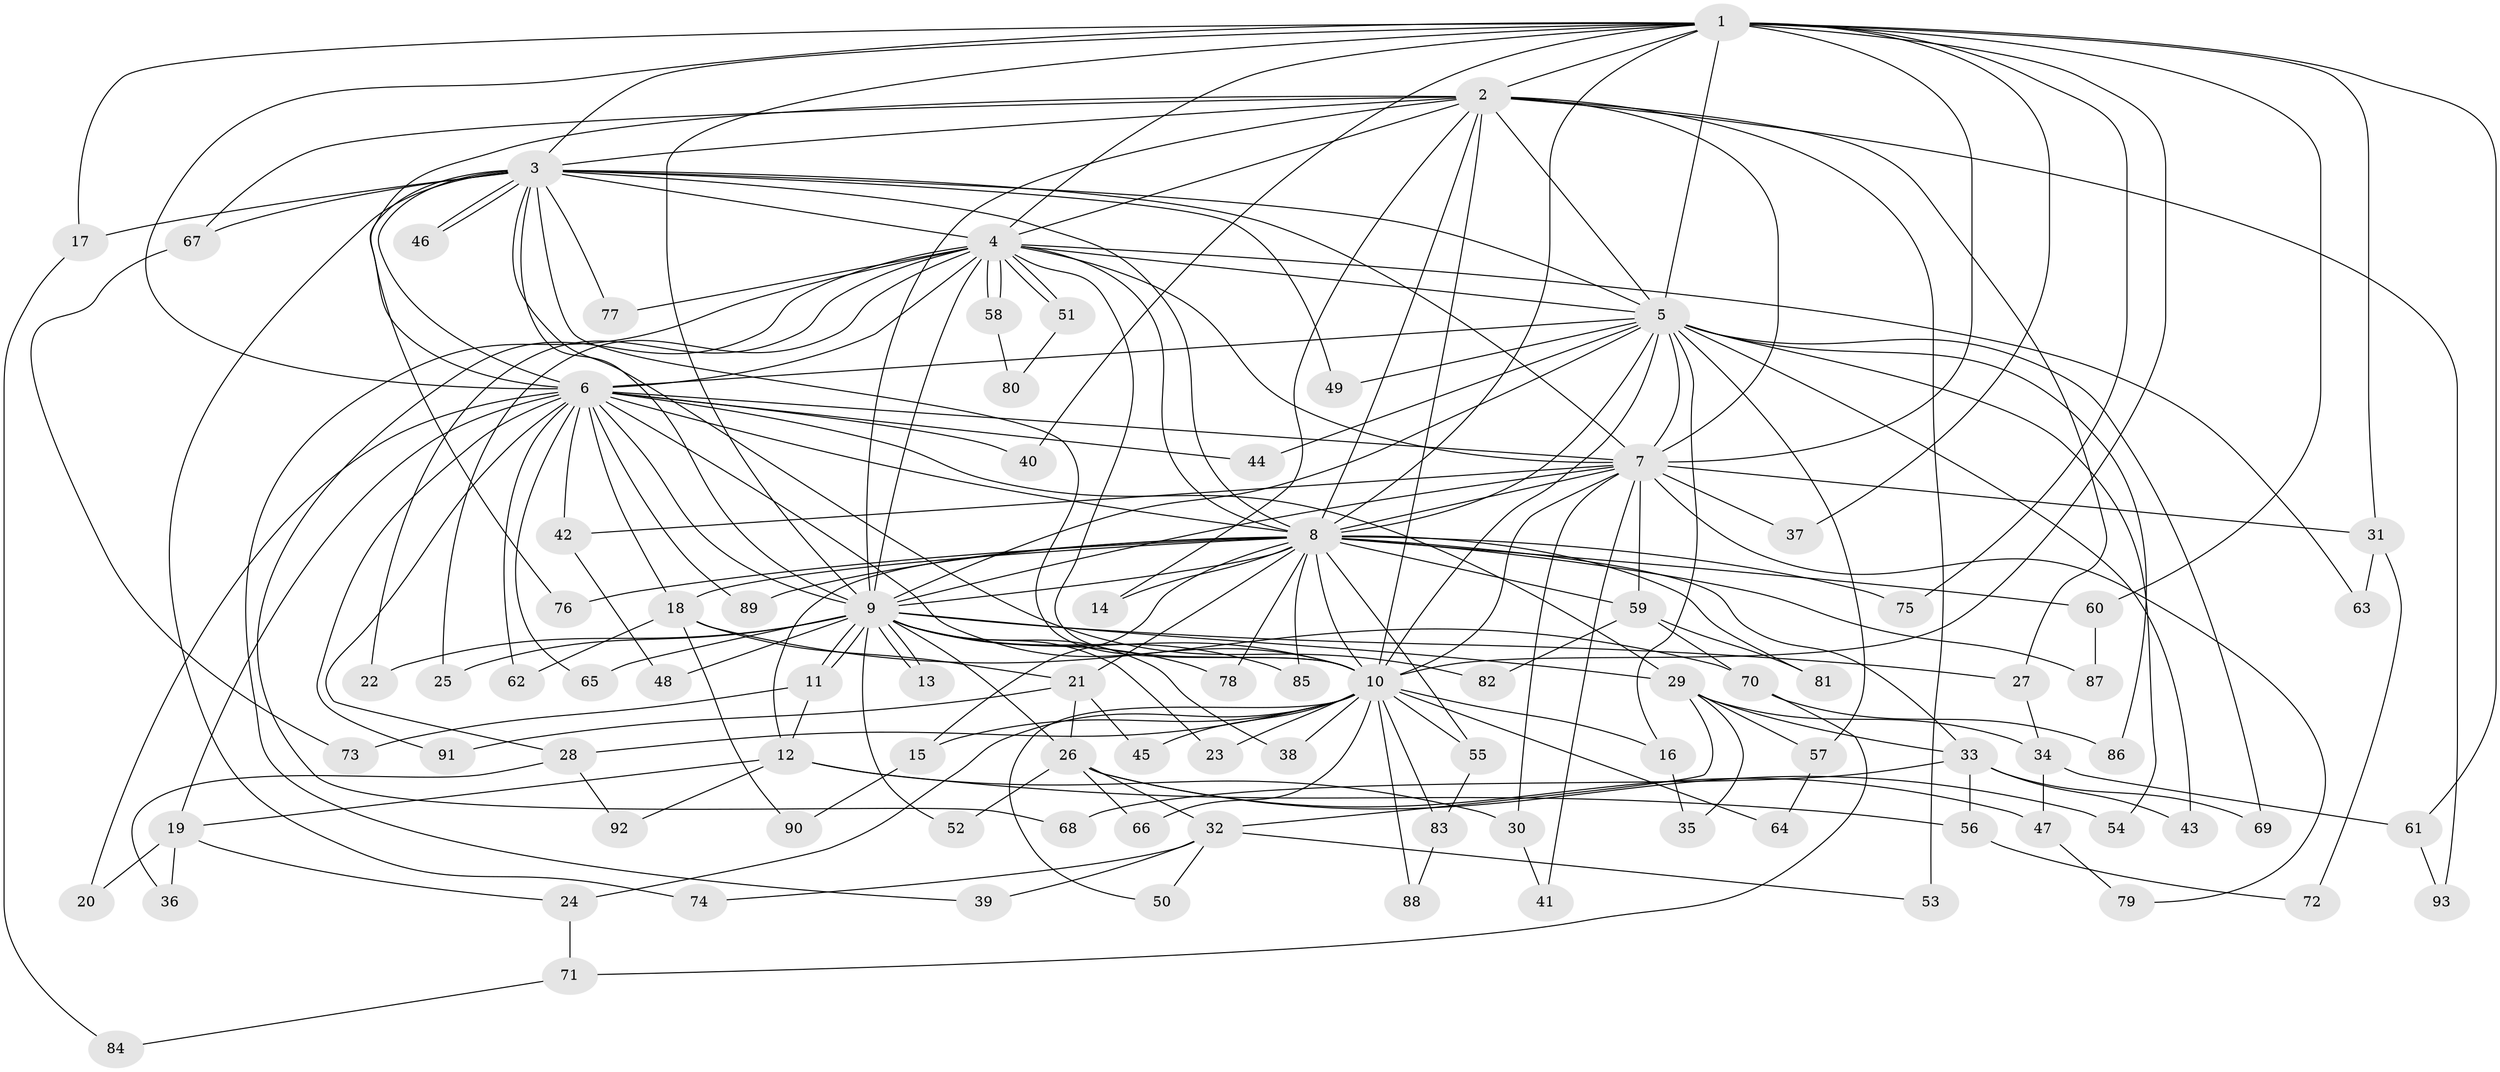 // Generated by graph-tools (version 1.1) at 2025/01/03/09/25 03:01:33]
// undirected, 93 vertices, 211 edges
graph export_dot {
graph [start="1"]
  node [color=gray90,style=filled];
  1;
  2;
  3;
  4;
  5;
  6;
  7;
  8;
  9;
  10;
  11;
  12;
  13;
  14;
  15;
  16;
  17;
  18;
  19;
  20;
  21;
  22;
  23;
  24;
  25;
  26;
  27;
  28;
  29;
  30;
  31;
  32;
  33;
  34;
  35;
  36;
  37;
  38;
  39;
  40;
  41;
  42;
  43;
  44;
  45;
  46;
  47;
  48;
  49;
  50;
  51;
  52;
  53;
  54;
  55;
  56;
  57;
  58;
  59;
  60;
  61;
  62;
  63;
  64;
  65;
  66;
  67;
  68;
  69;
  70;
  71;
  72;
  73;
  74;
  75;
  76;
  77;
  78;
  79;
  80;
  81;
  82;
  83;
  84;
  85;
  86;
  87;
  88;
  89;
  90;
  91;
  92;
  93;
  1 -- 2;
  1 -- 3;
  1 -- 4;
  1 -- 5;
  1 -- 6;
  1 -- 7;
  1 -- 8;
  1 -- 9;
  1 -- 10;
  1 -- 17;
  1 -- 31;
  1 -- 37;
  1 -- 40;
  1 -- 60;
  1 -- 61;
  1 -- 75;
  2 -- 3;
  2 -- 4;
  2 -- 5;
  2 -- 6;
  2 -- 7;
  2 -- 8;
  2 -- 9;
  2 -- 10;
  2 -- 14;
  2 -- 27;
  2 -- 53;
  2 -- 67;
  2 -- 93;
  3 -- 4;
  3 -- 5;
  3 -- 6;
  3 -- 7;
  3 -- 8;
  3 -- 9;
  3 -- 10;
  3 -- 17;
  3 -- 46;
  3 -- 46;
  3 -- 49;
  3 -- 67;
  3 -- 74;
  3 -- 76;
  3 -- 77;
  3 -- 82;
  4 -- 5;
  4 -- 6;
  4 -- 7;
  4 -- 8;
  4 -- 9;
  4 -- 10;
  4 -- 22;
  4 -- 25;
  4 -- 39;
  4 -- 51;
  4 -- 51;
  4 -- 58;
  4 -- 58;
  4 -- 63;
  4 -- 68;
  4 -- 77;
  5 -- 6;
  5 -- 7;
  5 -- 8;
  5 -- 9;
  5 -- 10;
  5 -- 16;
  5 -- 43;
  5 -- 44;
  5 -- 49;
  5 -- 54;
  5 -- 57;
  5 -- 69;
  5 -- 86;
  6 -- 7;
  6 -- 8;
  6 -- 9;
  6 -- 10;
  6 -- 18;
  6 -- 19;
  6 -- 20;
  6 -- 28;
  6 -- 29;
  6 -- 40;
  6 -- 42;
  6 -- 44;
  6 -- 62;
  6 -- 65;
  6 -- 89;
  6 -- 91;
  7 -- 8;
  7 -- 9;
  7 -- 10;
  7 -- 30;
  7 -- 31;
  7 -- 37;
  7 -- 41;
  7 -- 42;
  7 -- 59;
  7 -- 79;
  8 -- 9;
  8 -- 10;
  8 -- 12;
  8 -- 14;
  8 -- 15;
  8 -- 18;
  8 -- 21;
  8 -- 33;
  8 -- 55;
  8 -- 59;
  8 -- 60;
  8 -- 75;
  8 -- 76;
  8 -- 78;
  8 -- 81;
  8 -- 85;
  8 -- 87;
  8 -- 89;
  9 -- 10;
  9 -- 11;
  9 -- 11;
  9 -- 13;
  9 -- 13;
  9 -- 22;
  9 -- 23;
  9 -- 25;
  9 -- 26;
  9 -- 27;
  9 -- 29;
  9 -- 38;
  9 -- 48;
  9 -- 52;
  9 -- 65;
  9 -- 78;
  9 -- 85;
  10 -- 15;
  10 -- 16;
  10 -- 23;
  10 -- 24;
  10 -- 28;
  10 -- 38;
  10 -- 45;
  10 -- 50;
  10 -- 55;
  10 -- 64;
  10 -- 66;
  10 -- 83;
  10 -- 88;
  11 -- 12;
  11 -- 73;
  12 -- 19;
  12 -- 30;
  12 -- 56;
  12 -- 92;
  15 -- 90;
  16 -- 35;
  17 -- 84;
  18 -- 21;
  18 -- 62;
  18 -- 70;
  18 -- 90;
  19 -- 20;
  19 -- 24;
  19 -- 36;
  21 -- 26;
  21 -- 45;
  21 -- 91;
  24 -- 71;
  26 -- 32;
  26 -- 47;
  26 -- 52;
  26 -- 54;
  26 -- 66;
  27 -- 34;
  28 -- 36;
  28 -- 92;
  29 -- 32;
  29 -- 33;
  29 -- 34;
  29 -- 35;
  29 -- 57;
  30 -- 41;
  31 -- 63;
  31 -- 72;
  32 -- 39;
  32 -- 50;
  32 -- 53;
  32 -- 74;
  33 -- 43;
  33 -- 56;
  33 -- 68;
  33 -- 69;
  34 -- 47;
  34 -- 61;
  42 -- 48;
  47 -- 79;
  51 -- 80;
  55 -- 83;
  56 -- 72;
  57 -- 64;
  58 -- 80;
  59 -- 70;
  59 -- 81;
  59 -- 82;
  60 -- 87;
  61 -- 93;
  67 -- 73;
  70 -- 71;
  70 -- 86;
  71 -- 84;
  83 -- 88;
}

